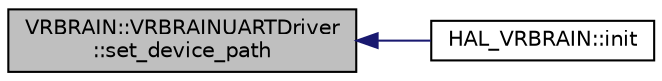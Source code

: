 digraph "VRBRAIN::VRBRAINUARTDriver::set_device_path"
{
 // INTERACTIVE_SVG=YES
  edge [fontname="Helvetica",fontsize="10",labelfontname="Helvetica",labelfontsize="10"];
  node [fontname="Helvetica",fontsize="10",shape=record];
  rankdir="LR";
  Node1 [label="VRBRAIN::VRBRAINUARTDriver\l::set_device_path",height=0.2,width=0.4,color="black", fillcolor="grey75", style="filled" fontcolor="black"];
  Node1 -> Node2 [dir="back",color="midnightblue",fontsize="10",style="solid",fontname="Helvetica"];
  Node2 [label="HAL_VRBRAIN::init",height=0.2,width=0.4,color="black", fillcolor="white", style="filled",URL="$classHAL__VRBRAIN.html#a461178b9aab69a1021468584fa460f46"];
}
